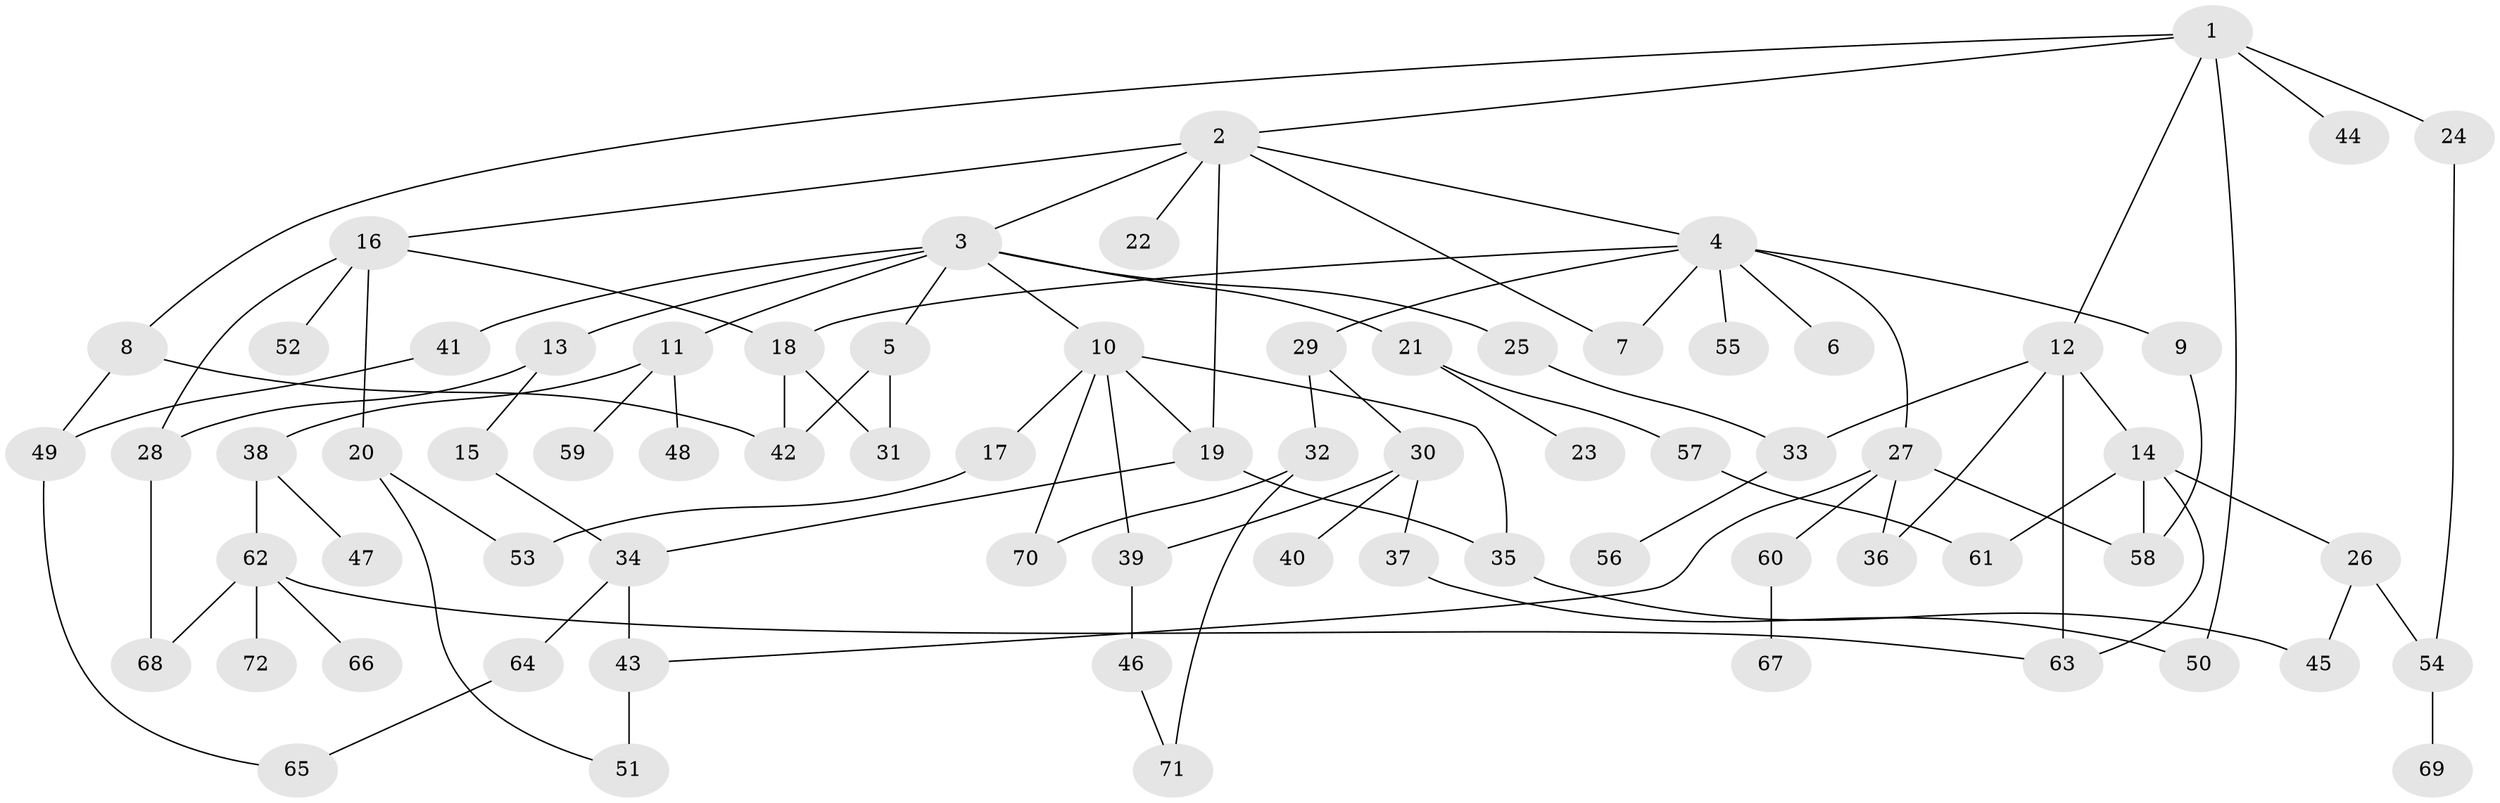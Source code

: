 // Generated by graph-tools (version 1.1) at 2025/34/03/09/25 02:34:04]
// undirected, 72 vertices, 99 edges
graph export_dot {
graph [start="1"]
  node [color=gray90,style=filled];
  1;
  2;
  3;
  4;
  5;
  6;
  7;
  8;
  9;
  10;
  11;
  12;
  13;
  14;
  15;
  16;
  17;
  18;
  19;
  20;
  21;
  22;
  23;
  24;
  25;
  26;
  27;
  28;
  29;
  30;
  31;
  32;
  33;
  34;
  35;
  36;
  37;
  38;
  39;
  40;
  41;
  42;
  43;
  44;
  45;
  46;
  47;
  48;
  49;
  50;
  51;
  52;
  53;
  54;
  55;
  56;
  57;
  58;
  59;
  60;
  61;
  62;
  63;
  64;
  65;
  66;
  67;
  68;
  69;
  70;
  71;
  72;
  1 -- 2;
  1 -- 8;
  1 -- 12;
  1 -- 24;
  1 -- 44;
  1 -- 50;
  2 -- 3;
  2 -- 4;
  2 -- 16;
  2 -- 22;
  2 -- 7;
  2 -- 19;
  3 -- 5;
  3 -- 10;
  3 -- 11;
  3 -- 13;
  3 -- 21;
  3 -- 25;
  3 -- 41;
  4 -- 6;
  4 -- 7;
  4 -- 9;
  4 -- 18;
  4 -- 27;
  4 -- 29;
  4 -- 55;
  5 -- 31;
  5 -- 42;
  8 -- 49;
  8 -- 42;
  9 -- 58;
  10 -- 17;
  10 -- 19;
  10 -- 39;
  10 -- 70;
  10 -- 35;
  11 -- 38;
  11 -- 48;
  11 -- 59;
  12 -- 14;
  12 -- 33;
  12 -- 63;
  12 -- 36;
  13 -- 15;
  13 -- 28;
  14 -- 26;
  14 -- 61;
  14 -- 63;
  14 -- 58;
  15 -- 34;
  16 -- 20;
  16 -- 52;
  16 -- 18;
  16 -- 28;
  17 -- 53;
  18 -- 42;
  18 -- 31;
  19 -- 35;
  19 -- 34;
  20 -- 53;
  20 -- 51;
  21 -- 23;
  21 -- 57;
  24 -- 54;
  25 -- 33;
  26 -- 45;
  26 -- 54;
  27 -- 36;
  27 -- 43;
  27 -- 58;
  27 -- 60;
  28 -- 68;
  29 -- 30;
  29 -- 32;
  30 -- 37;
  30 -- 40;
  30 -- 39;
  32 -- 70;
  32 -- 71;
  33 -- 56;
  34 -- 64;
  34 -- 43;
  35 -- 45;
  37 -- 50;
  38 -- 47;
  38 -- 62;
  39 -- 46;
  41 -- 49;
  43 -- 51;
  46 -- 71;
  49 -- 65;
  54 -- 69;
  57 -- 61;
  60 -- 67;
  62 -- 63;
  62 -- 66;
  62 -- 68;
  62 -- 72;
  64 -- 65;
}

